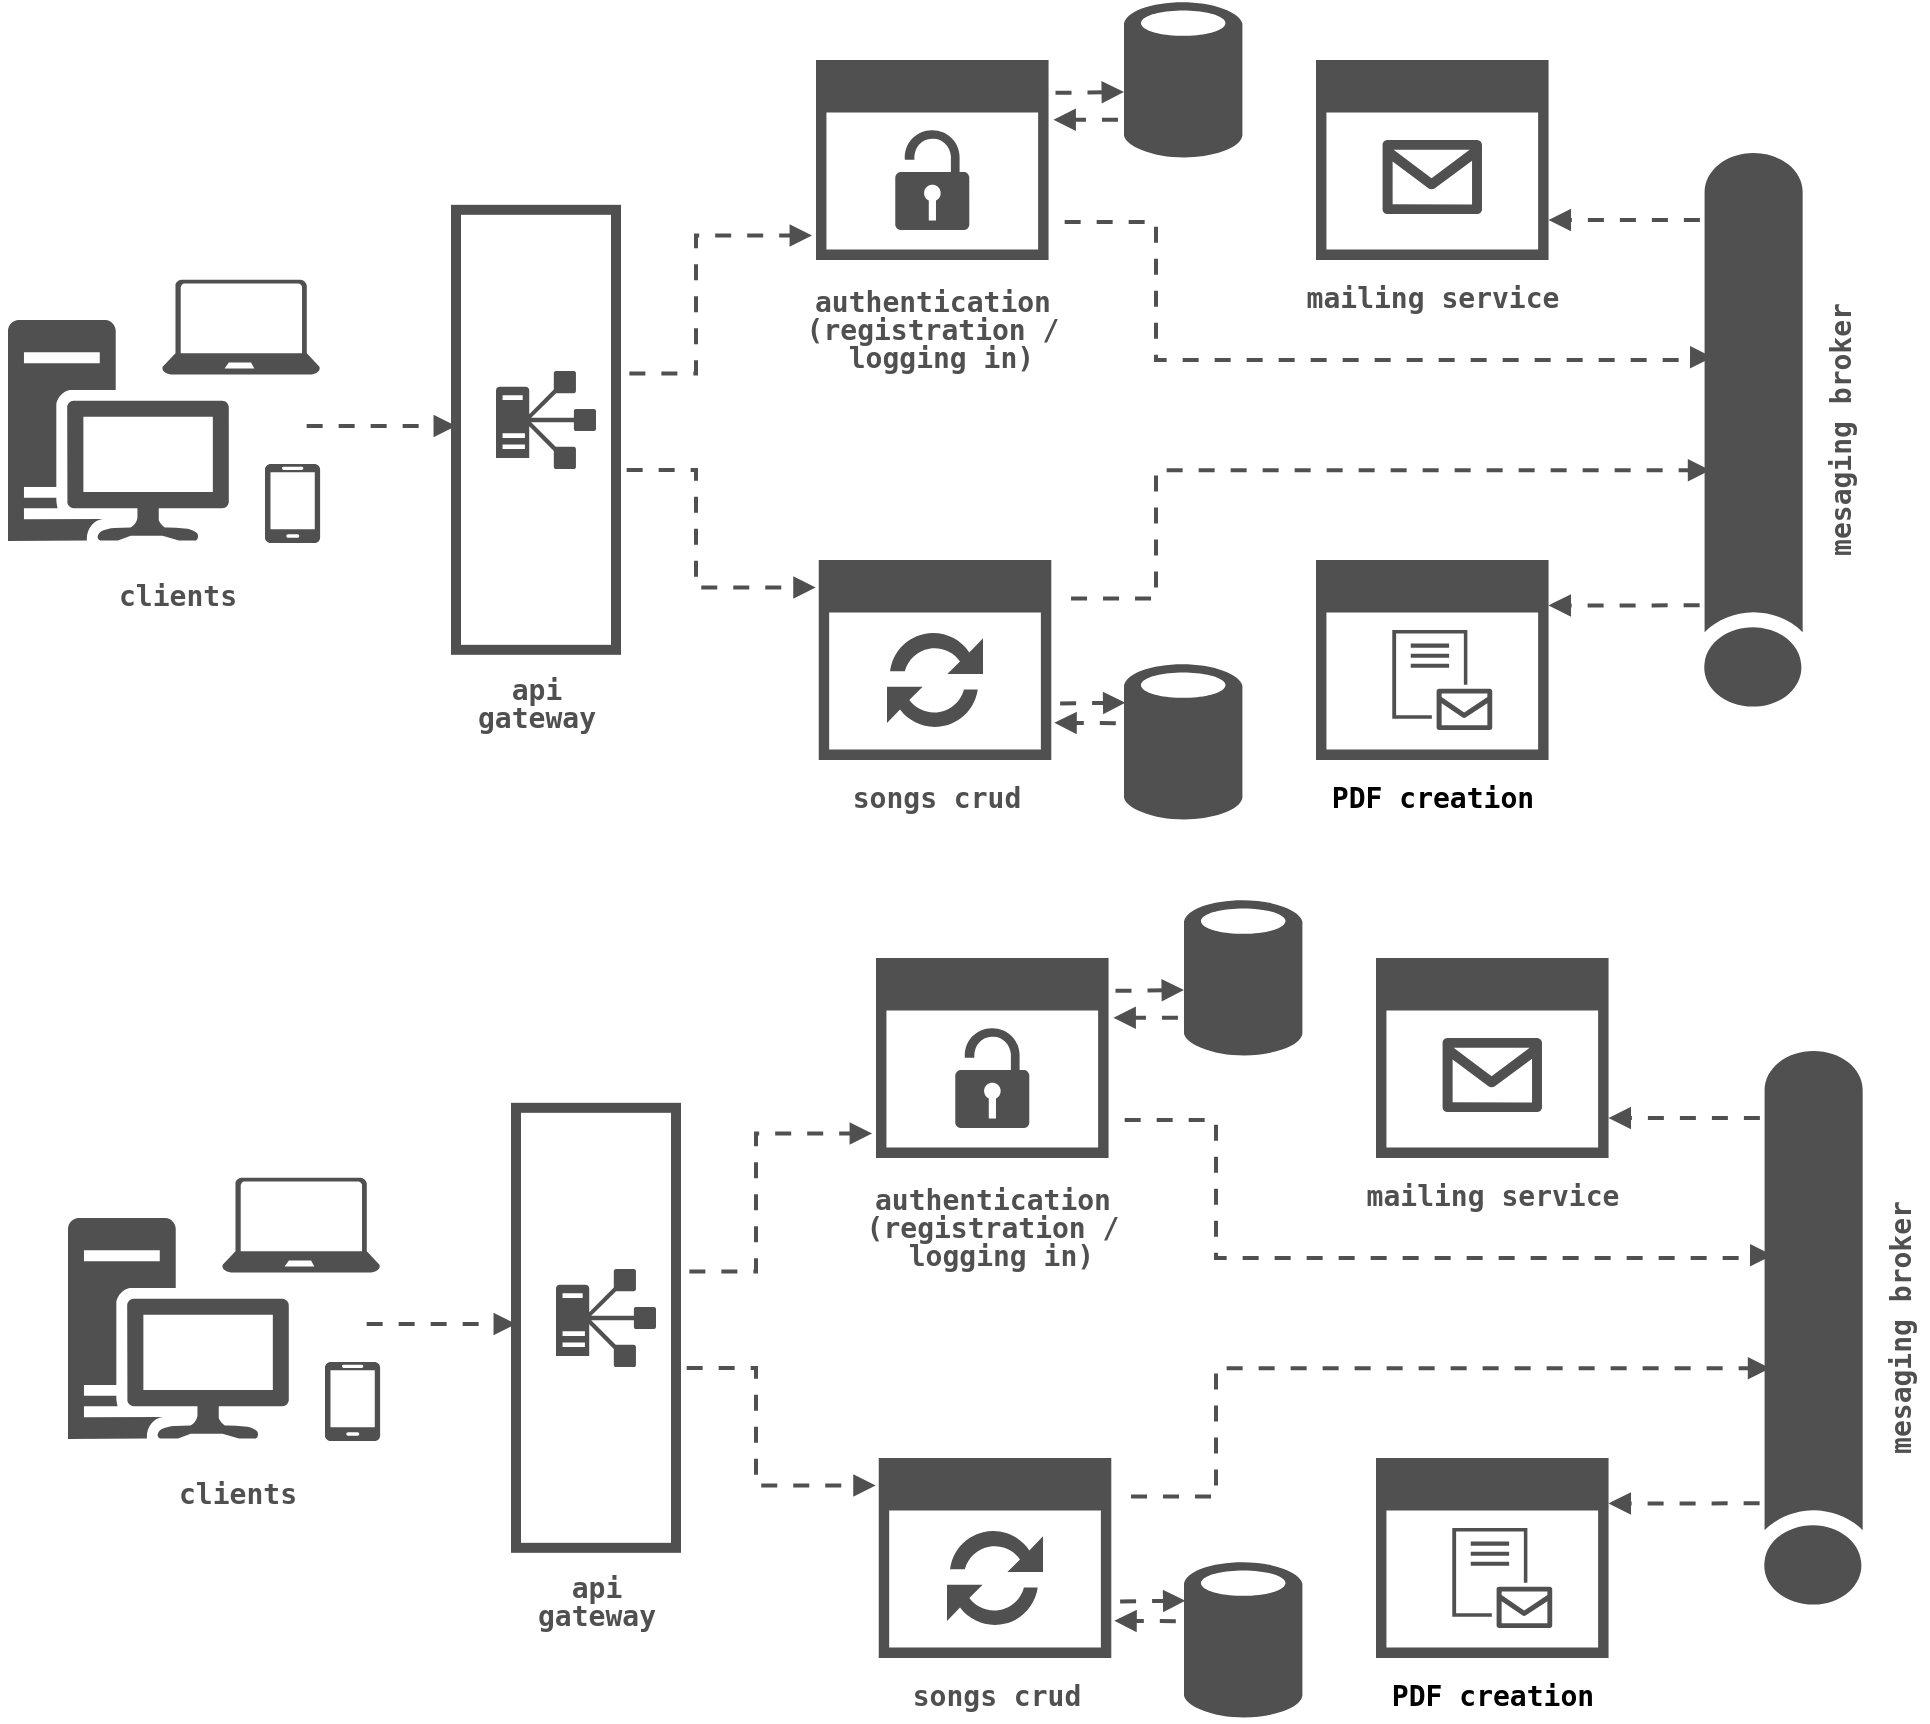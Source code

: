 <mxfile version="24.8.3">
  <diagram name="Strona-1" id="vcoBxP-8ElhmNKkCleeB">
    <mxGraphModel dx="1988" dy="1266" grid="1" gridSize="10" guides="1" tooltips="1" connect="1" arrows="1" fold="1" page="1" pageScale="1" pageWidth="1169" pageHeight="827" math="0" shadow="0">
      <root>
        <mxCell id="0" />
        <mxCell id="1" parent="0" />
        <mxCell id="fyAdcoN2OvKrnN1PbXqD-10" value="&lt;pre style=&quot;line-height: 0%;&quot;&gt;&lt;font color=&quot;#505050&quot; style=&quot;font-size: 14px;&quot;&gt;&lt;b&gt;mesaging broker&lt;/b&gt;&lt;/font&gt;&lt;/pre&gt;" style="sketch=0;aspect=fixed;pointerEvents=1;shadow=0;dashed=0;html=1;strokeColor=none;labelPosition=center;verticalLabelPosition=bottom;verticalAlign=top;align=center;fillColor=#505050;shape=mxgraph.mscae.general.tunnel;rotation=-90;" vertex="1" parent="1">
          <mxGeometry x="848" y="371" width="276.84" height="49.83" as="geometry" />
        </mxCell>
        <mxCell id="fyAdcoN2OvKrnN1PbXqD-61" value="" style="group" vertex="1" connectable="0" parent="1">
          <mxGeometry x="768" y="211" width="116.28" height="100" as="geometry" />
        </mxCell>
        <mxCell id="fyAdcoN2OvKrnN1PbXqD-38" value="&lt;pre style=&quot;line-height: 0px;&quot;&gt;&lt;span style=&quot;font-size: 14px;&quot;&gt;&lt;b&gt;&lt;font color=&quot;#505050&quot;&gt;mailing service&lt;/font&gt;&lt;/b&gt;&lt;/span&gt;&lt;/pre&gt;" style="sketch=0;aspect=fixed;pointerEvents=1;shadow=0;dashed=0;html=1;strokeColor=none;labelPosition=center;verticalLabelPosition=bottom;verticalAlign=top;align=center;fillColor=#505050;shape=mxgraph.mscae.enterprise.application_blank;movable=1;resizable=1;rotatable=1;deletable=1;editable=1;locked=0;connectable=1;" vertex="1" parent="fyAdcoN2OvKrnN1PbXqD-61">
          <mxGeometry width="116.28" height="100" as="geometry" />
        </mxCell>
        <mxCell id="fyAdcoN2OvKrnN1PbXqD-37" value="" style="sketch=0;aspect=fixed;pointerEvents=1;shadow=0;dashed=0;html=1;strokeColor=none;labelPosition=center;verticalLabelPosition=bottom;verticalAlign=top;align=center;fillColor=#505050;shape=mxgraph.azure.message2;" vertex="1" parent="fyAdcoN2OvKrnN1PbXqD-61">
          <mxGeometry x="33.14" y="40" width="50" height="37" as="geometry" />
        </mxCell>
        <mxCell id="fyAdcoN2OvKrnN1PbXqD-64" value="" style="group" vertex="1" connectable="0" parent="1">
          <mxGeometry x="768" y="461" width="116.28" height="100" as="geometry" />
        </mxCell>
        <mxCell id="fyAdcoN2OvKrnN1PbXqD-60" value="&lt;pre style=&quot;line-height: 0px;&quot;&gt;&lt;span style=&quot;font-size: 14px;&quot;&gt;&lt;b&gt;PDF creation&lt;/b&gt;&lt;/span&gt;&lt;/pre&gt;" style="sketch=0;aspect=fixed;pointerEvents=1;shadow=0;dashed=0;html=1;strokeColor=none;labelPosition=center;verticalLabelPosition=bottom;verticalAlign=top;align=center;fillColor=#505050;shape=mxgraph.mscae.enterprise.application_blank" vertex="1" parent="fyAdcoN2OvKrnN1PbXqD-64">
          <mxGeometry width="116.28" height="100" as="geometry" />
        </mxCell>
        <mxCell id="fyAdcoN2OvKrnN1PbXqD-62" value="" style="sketch=0;pointerEvents=1;shadow=0;dashed=0;html=1;strokeColor=none;labelPosition=center;verticalLabelPosition=bottom;verticalAlign=top;align=center;fillColor=#505050;shape=mxgraph.mscae.intune.intune_email_profiles" vertex="1" parent="fyAdcoN2OvKrnN1PbXqD-64">
          <mxGeometry x="38.14" y="35" width="50" height="50" as="geometry" />
        </mxCell>
        <mxCell id="fyAdcoN2OvKrnN1PbXqD-65" value="" style="group" vertex="1" connectable="0" parent="1">
          <mxGeometry x="519.37" y="461" width="211.83" height="131" as="geometry" />
        </mxCell>
        <mxCell id="fyAdcoN2OvKrnN1PbXqD-8" value="" style="sketch=0;aspect=fixed;pointerEvents=1;shadow=0;dashed=0;html=1;strokeColor=none;labelPosition=center;verticalLabelPosition=bottom;verticalAlign=top;align=center;fillColor=#505050;shape=mxgraph.mscae.enterprise.database_generic" vertex="1" parent="fyAdcoN2OvKrnN1PbXqD-65">
          <mxGeometry x="152.63" y="51" width="59.2" height="80" as="geometry" />
        </mxCell>
        <mxCell id="fyAdcoN2OvKrnN1PbXqD-23" value="" style="edgeStyle=none;orthogonalLoop=1;jettySize=auto;html=1;rounded=0;entryX=0.012;entryY=0.254;entryDx=0;entryDy=0;entryPerimeter=0;exitX=0.992;exitY=0.718;exitDx=0;exitDy=0;exitPerimeter=0;strokeColor=#505050;targetPerimeterSpacing=1;sourcePerimeterSpacing=1;flowAnimation=1;shadow=0;startArrow=none;startFill=0;endArrow=block;endFill=1;strokeWidth=2;" edge="1" parent="fyAdcoN2OvKrnN1PbXqD-65" source="fyAdcoN2OvKrnN1PbXqD-51" target="fyAdcoN2OvKrnN1PbXqD-8">
          <mxGeometry width="100" relative="1" as="geometry">
            <mxPoint x="113.63" y="71" as="sourcePoint" />
            <mxPoint x="168.63" y="31" as="targetPoint" />
            <Array as="points" />
          </mxGeometry>
        </mxCell>
        <mxCell id="fyAdcoN2OvKrnN1PbXqD-26" value="" style="edgeStyle=none;orthogonalLoop=1;jettySize=auto;html=1;rounded=0;entryX=1.013;entryY=0.814;entryDx=0;entryDy=0;entryPerimeter=0;exitX=0.021;exitY=0.383;exitDx=0;exitDy=0;exitPerimeter=0;strokeColor=#505050;targetPerimeterSpacing=1;sourcePerimeterSpacing=1;flowAnimation=1;shadow=0;startArrow=none;startFill=0;endArrow=block;endFill=1;strokeWidth=2;" edge="1" parent="fyAdcoN2OvKrnN1PbXqD-65" source="fyAdcoN2OvKrnN1PbXqD-8" target="fyAdcoN2OvKrnN1PbXqD-51">
          <mxGeometry width="100" relative="1" as="geometry">
            <mxPoint x="98.63" y="81" as="sourcePoint" />
            <mxPoint x="198.63" y="81" as="targetPoint" />
            <Array as="points" />
          </mxGeometry>
        </mxCell>
        <mxCell id="fyAdcoN2OvKrnN1PbXqD-56" value="" style="group" vertex="1" connectable="0" parent="fyAdcoN2OvKrnN1PbXqD-65">
          <mxGeometry width="116.28" height="100" as="geometry" />
        </mxCell>
        <mxCell id="fyAdcoN2OvKrnN1PbXqD-51" value="&lt;pre style=&quot;line-height: 0px;&quot;&gt;&lt;span style=&quot;font-size: 14px;&quot;&gt;&lt;b&gt;&lt;font color=&quot;#505050&quot;&gt;songs crud&lt;/font&gt;&lt;/b&gt;&lt;/span&gt;&lt;/pre&gt;" style="sketch=0;aspect=fixed;pointerEvents=1;shadow=0;dashed=0;html=1;strokeColor=none;labelPosition=center;verticalLabelPosition=bottom;verticalAlign=top;align=center;fillColor=#505050;shape=mxgraph.mscae.enterprise.application_blank" vertex="1" parent="fyAdcoN2OvKrnN1PbXqD-56">
          <mxGeometry width="116.28" height="100" as="geometry" />
        </mxCell>
        <mxCell id="fyAdcoN2OvKrnN1PbXqD-53" value="" style="sketch=0;pointerEvents=1;shadow=0;dashed=0;html=1;strokeColor=none;labelPosition=center;verticalLabelPosition=bottom;verticalAlign=top;align=center;fillColor=#505050;shape=mxgraph.mscae.intune.update" vertex="1" parent="fyAdcoN2OvKrnN1PbXqD-56">
          <mxGeometry x="34.14" y="35" width="48" height="50" as="geometry" />
        </mxCell>
        <mxCell id="fyAdcoN2OvKrnN1PbXqD-66" value="" style="group" vertex="1" connectable="0" parent="1">
          <mxGeometry x="518" y="181" width="213.2" height="130" as="geometry" />
        </mxCell>
        <mxCell id="fyAdcoN2OvKrnN1PbXqD-27" value="" style="sketch=0;aspect=fixed;pointerEvents=1;shadow=0;dashed=0;html=1;strokeColor=none;labelPosition=center;verticalLabelPosition=bottom;verticalAlign=top;align=center;fillColor=#505050;shape=mxgraph.mscae.enterprise.database_generic" vertex="1" parent="fyAdcoN2OvKrnN1PbXqD-66">
          <mxGeometry x="154" width="59.2" height="80" as="geometry" />
        </mxCell>
        <mxCell id="fyAdcoN2OvKrnN1PbXqD-29" value="" style="edgeStyle=none;orthogonalLoop=1;jettySize=auto;html=1;rounded=0;exitX=0.984;exitY=0.165;exitDx=0;exitDy=0;exitPerimeter=0;strokeColor=#505050;targetPerimeterSpacing=1;sourcePerimeterSpacing=1;flowAnimation=1;shadow=0;startArrow=none;startFill=0;endArrow=block;endFill=1;strokeWidth=2;" edge="1" parent="fyAdcoN2OvKrnN1PbXqD-66" source="fyAdcoN2OvKrnN1PbXqD-45">
          <mxGeometry width="100" relative="1" as="geometry">
            <mxPoint x="115" y="90" as="sourcePoint" />
            <mxPoint x="154" y="46" as="targetPoint" />
            <Array as="points" />
          </mxGeometry>
        </mxCell>
        <mxCell id="fyAdcoN2OvKrnN1PbXqD-30" value="" style="edgeStyle=none;orthogonalLoop=1;jettySize=auto;html=1;rounded=0;exitX=0.039;exitY=0.749;exitDx=0;exitDy=0;exitPerimeter=0;entryX=1.021;entryY=0.299;entryDx=0;entryDy=0;entryPerimeter=0;strokeColor=#505050;targetPerimeterSpacing=1;sourcePerimeterSpacing=1;flowAnimation=1;shadow=0;startArrow=none;startFill=0;endArrow=block;endFill=1;strokeWidth=2;" edge="1" parent="fyAdcoN2OvKrnN1PbXqD-66" source="fyAdcoN2OvKrnN1PbXqD-27" target="fyAdcoN2OvKrnN1PbXqD-45">
          <mxGeometry width="100" relative="1" as="geometry">
            <mxPoint x="100" y="100" as="sourcePoint" />
            <mxPoint x="115" y="101" as="targetPoint" />
            <Array as="points" />
          </mxGeometry>
        </mxCell>
        <mxCell id="fyAdcoN2OvKrnN1PbXqD-54" value="" style="group" vertex="1" connectable="0" parent="fyAdcoN2OvKrnN1PbXqD-66">
          <mxGeometry y="30" width="116.28" height="100" as="geometry" />
        </mxCell>
        <mxCell id="fyAdcoN2OvKrnN1PbXqD-45" value="&lt;pre style=&quot;line-height: 0px; font-size: 14px;&quot;&gt;&lt;pre style=&quot;line-height: 0px;&quot;&gt;&lt;span style=&quot;&quot;&gt;&lt;b&gt;&lt;font style=&quot;font-size: 14px;&quot; color=&quot;#505050&quot;&gt;authentication&lt;/font&gt;&lt;/b&gt;&lt;/span&gt;&lt;/pre&gt;&lt;pre style=&quot;line-height: 0px;&quot;&gt;&lt;span style=&quot;&quot;&gt;&lt;b&gt;&lt;font style=&quot;font-size: 14px;&quot; color=&quot;#505050&quot;&gt;(registration /&lt;/font&gt;&lt;/b&gt;&lt;/span&gt;&lt;/pre&gt;&lt;pre style=&quot;line-height: 0px;&quot;&gt;&lt;span style=&quot;&quot;&gt;&lt;b&gt;&lt;font style=&quot;font-size: 14px;&quot; color=&quot;#505050&quot;&gt; logging in)&lt;/font&gt;&lt;/b&gt;&lt;/span&gt;&lt;/pre&gt;&lt;/pre&gt;" style="sketch=0;aspect=fixed;pointerEvents=1;shadow=0;dashed=0;html=1;strokeColor=none;labelPosition=center;verticalLabelPosition=bottom;verticalAlign=top;align=center;fillColor=#505050;shape=mxgraph.mscae.enterprise.application_blank" vertex="1" parent="fyAdcoN2OvKrnN1PbXqD-54">
          <mxGeometry width="116.28" height="100" as="geometry" />
        </mxCell>
        <mxCell id="fyAdcoN2OvKrnN1PbXqD-46" value="" style="sketch=0;aspect=fixed;pointerEvents=1;shadow=0;dashed=0;html=1;strokeColor=none;labelPosition=center;verticalLabelPosition=bottom;verticalAlign=top;align=center;fillColor=#505050;shape=mxgraph.mscae.enterprise.lock_unlocked" vertex="1" parent="fyAdcoN2OvKrnN1PbXqD-54">
          <mxGeometry x="39.64" y="35" width="37" height="50" as="geometry" />
        </mxCell>
        <mxCell id="fyAdcoN2OvKrnN1PbXqD-73" value="" style="group" vertex="1" connectable="0" parent="1">
          <mxGeometry x="120" y="320.83" width="150" height="120" as="geometry" />
        </mxCell>
        <mxCell id="fyAdcoN2OvKrnN1PbXqD-86" value="" style="group" vertex="1" connectable="0" parent="fyAdcoN2OvKrnN1PbXqD-73">
          <mxGeometry x="-6" width="156.053" height="131.644" as="geometry" />
        </mxCell>
        <mxCell id="fyAdcoN2OvKrnN1PbXqD-4" value="" style="sketch=0;aspect=fixed;pointerEvents=1;shadow=0;dashed=0;html=1;strokeColor=none;labelPosition=center;verticalLabelPosition=bottom;verticalAlign=top;align=center;fillColor=#505050;shape=mxgraph.azure.laptop" vertex="1" parent="fyAdcoN2OvKrnN1PbXqD-86">
          <mxGeometry x="77.053" width="78.947" height="47.368" as="geometry" />
        </mxCell>
        <mxCell id="fyAdcoN2OvKrnN1PbXqD-5" value="&lt;pre&gt;&lt;font color=&quot;#505050&quot; style=&quot;font-size: 14px;&quot;&gt;&lt;b&gt;       clients&lt;/b&gt;&lt;/font&gt;&lt;/pre&gt;" style="sketch=0;aspect=fixed;pointerEvents=1;shadow=0;dashed=0;html=1;strokeColor=none;labelPosition=center;verticalLabelPosition=bottom;verticalAlign=top;align=center;fillColor=#505050;shape=mxgraph.mscae.enterprise.workstation_client" vertex="1" parent="fyAdcoN2OvKrnN1PbXqD-86">
          <mxGeometry y="20.17" width="110.526" height="110.526" as="geometry" />
        </mxCell>
        <mxCell id="fyAdcoN2OvKrnN1PbXqD-6" value="" style="sketch=0;aspect=fixed;pointerEvents=1;shadow=0;dashed=0;html=1;strokeColor=none;labelPosition=center;verticalLabelPosition=bottom;verticalAlign=top;align=center;fillColor=#505050;shape=mxgraph.azure.mobile" vertex="1" parent="fyAdcoN2OvKrnN1PbXqD-86">
          <mxGeometry x="128.421" y="92.17" width="27.632" height="39.474" as="geometry" />
        </mxCell>
        <mxCell id="fyAdcoN2OvKrnN1PbXqD-74" value="" style="edgeStyle=orthogonalEdgeStyle;orthogonalLoop=1;jettySize=auto;html=1;rounded=0;entryX=-0.017;entryY=0.877;entryDx=0;entryDy=0;entryPerimeter=0;exitX=1.017;exitY=0.372;exitDx=0;exitDy=0;exitPerimeter=0;strokeColor=#505050;flowAnimation=1;endArrow=block;endFill=1;strokeWidth=2;" edge="1" parent="1" source="fyAdcoN2OvKrnN1PbXqD-81" target="fyAdcoN2OvKrnN1PbXqD-45">
          <mxGeometry width="80" relative="1" as="geometry">
            <mxPoint x="268" y="331" as="sourcePoint" />
            <mxPoint x="528" y="325.83" as="targetPoint" />
            <Array as="points">
              <mxPoint x="458" y="368" />
              <mxPoint x="458" y="299" />
            </Array>
          </mxGeometry>
        </mxCell>
        <mxCell id="fyAdcoN2OvKrnN1PbXqD-76" value="" style="edgeStyle=orthogonalEdgeStyle;orthogonalLoop=1;jettySize=auto;html=1;rounded=0;exitX=0.183;exitY=0.073;exitDx=0;exitDy=0;exitPerimeter=0;strokeColor=#505050;flowAnimation=1;endArrow=block;endFill=1;strokeWidth=2;" edge="1" parent="1" source="fyAdcoN2OvKrnN1PbXqD-10" target="fyAdcoN2OvKrnN1PbXqD-60">
          <mxGeometry width="80" relative="1" as="geometry">
            <mxPoint x="928" y="511" as="sourcePoint" />
            <mxPoint x="928" y="531" as="targetPoint" />
            <Array as="points">
              <mxPoint x="908" y="484" />
              <mxPoint x="908" y="484" />
            </Array>
          </mxGeometry>
        </mxCell>
        <mxCell id="fyAdcoN2OvKrnN1PbXqD-77" value="" style="edgeStyle=orthogonalEdgeStyle;orthogonalLoop=1;jettySize=auto;html=1;rounded=0;exitX=0.183;exitY=0.073;exitDx=0;exitDy=0;exitPerimeter=0;strokeColor=#505050;flowAnimation=1;endArrow=block;endFill=1;strokeWidth=2;" edge="1" parent="1">
          <mxGeometry width="80" relative="1" as="geometry">
            <mxPoint x="965.28" y="291" as="sourcePoint" />
            <mxPoint x="884.28" y="291" as="targetPoint" />
            <Array as="points">
              <mxPoint x="908.28" y="291" />
              <mxPoint x="908.28" y="291" />
            </Array>
          </mxGeometry>
        </mxCell>
        <mxCell id="fyAdcoN2OvKrnN1PbXqD-79" value="" style="edgeStyle=orthogonalEdgeStyle;orthogonalLoop=1;jettySize=auto;html=1;rounded=0;flowAnimation=1;endArrow=block;endFill=1;entryX=0.631;entryY=0.095;entryDx=0;entryDy=0;entryPerimeter=0;strokeColor=#505050;strokeWidth=2;" edge="1" parent="1" target="fyAdcoN2OvKrnN1PbXqD-10">
          <mxGeometry width="80" relative="1" as="geometry">
            <mxPoint x="638" y="291" as="sourcePoint" />
            <mxPoint x="958" y="361" as="targetPoint" />
            <Array as="points">
              <mxPoint x="638" y="292" />
              <mxPoint x="688" y="292" />
              <mxPoint x="688" y="361" />
              <mxPoint x="958" y="361" />
              <mxPoint x="958" y="360" />
            </Array>
          </mxGeometry>
        </mxCell>
        <mxCell id="fyAdcoN2OvKrnN1PbXqD-80" style="edgeStyle=orthogonalEdgeStyle;rounded=0;orthogonalLoop=1;jettySize=auto;html=1;exitX=1.039;exitY=0.193;exitDx=0;exitDy=0;exitPerimeter=0;entryX=0.427;entryY=0.073;entryDx=0;entryDy=0;entryPerimeter=0;startArrow=none;startFill=0;endArrow=block;endFill=1;flowAnimation=1;strokeColor=#505050;strokeWidth=2;" edge="1" parent="1" source="fyAdcoN2OvKrnN1PbXqD-51" target="fyAdcoN2OvKrnN1PbXqD-10">
          <mxGeometry relative="1" as="geometry">
            <Array as="points">
              <mxPoint x="688" y="480" />
              <mxPoint x="688" y="416" />
            </Array>
          </mxGeometry>
        </mxCell>
        <mxCell id="fyAdcoN2OvKrnN1PbXqD-81" value="" style="whiteSpace=wrap;html=1;strokeWidth=5;strokeColor=#505050;" vertex="1" parent="1">
          <mxGeometry x="338" y="285.91" width="80" height="220" as="geometry" />
        </mxCell>
        <mxCell id="fyAdcoN2OvKrnN1PbXqD-82" value="" style="sketch=0;pointerEvents=1;shadow=0;dashed=0;html=1;strokeColor=none;labelPosition=center;verticalLabelPosition=bottom;verticalAlign=top;align=center;fillColor=#505050;shape=mxgraph.mscae.oms.dependency_monitor" vertex="1" parent="1">
          <mxGeometry x="358" y="366.5" width="50" height="49" as="geometry" />
        </mxCell>
        <mxCell id="fyAdcoN2OvKrnN1PbXqD-83" value="&lt;pre style=&quot;line-height: 0%;&quot;&gt;&lt;font size=&quot;1&quot; color=&quot;#505050&quot;&gt;&lt;b style=&quot;font-size: 14px;&quot;&gt;api&lt;/b&gt;&lt;/font&gt;&lt;/pre&gt;&lt;pre style=&quot;line-height: 0%;&quot;&gt;&lt;font size=&quot;1&quot; color=&quot;#505050&quot;&gt;&lt;b style=&quot;font-size: 14px;&quot;&gt;gateway&lt;/b&gt;&lt;/font&gt;&lt;/pre&gt;" style="text;html=1;align=center;verticalAlign=middle;resizable=0;points=[];autosize=1;strokeColor=none;fillColor=none;" vertex="1" parent="1">
          <mxGeometry x="338" y="508" width="80" height="50" as="geometry" />
        </mxCell>
        <mxCell id="fyAdcoN2OvKrnN1PbXqD-85" value="" style="edgeStyle=orthogonalEdgeStyle;orthogonalLoop=1;jettySize=auto;html=1;rounded=0;entryX=-0.013;entryY=0.137;entryDx=0;entryDy=0;entryPerimeter=0;strokeColor=#505050;flowAnimation=1;endArrow=block;endFill=1;strokeWidth=2;" edge="1" parent="1" target="fyAdcoN2OvKrnN1PbXqD-51">
          <mxGeometry width="80" relative="1" as="geometry">
            <mxPoint x="418" y="416" as="sourcePoint" />
            <mxPoint x="515" y="346.5" as="targetPoint" />
            <Array as="points">
              <mxPoint x="458" y="416" />
              <mxPoint x="458" y="475" />
            </Array>
          </mxGeometry>
        </mxCell>
        <mxCell id="fyAdcoN2OvKrnN1PbXqD-87" value="" style="edgeStyle=none;orthogonalLoop=1;jettySize=auto;html=1;rounded=0;flowAnimation=1;endArrow=block;endFill=1;strokeColor=#505050;strokeWidth=2;" edge="1" parent="1">
          <mxGeometry width="80" relative="1" as="geometry">
            <mxPoint x="258" y="394" as="sourcePoint" />
            <mxPoint x="338" y="394" as="targetPoint" />
            <Array as="points" />
          </mxGeometry>
        </mxCell>
        <mxCell id="fyAdcoN2OvKrnN1PbXqD-96" value="&lt;pre style=&quot;line-height: 0%;&quot;&gt;&lt;font color=&quot;#505050&quot; style=&quot;font-size: 14px;&quot;&gt;&lt;b&gt;mesaging broker&lt;/b&gt;&lt;/font&gt;&lt;/pre&gt;" style="sketch=0;aspect=fixed;pointerEvents=1;shadow=0;dashed=0;html=1;strokeColor=none;labelPosition=center;verticalLabelPosition=bottom;verticalAlign=top;align=center;fillColor=#505050;shape=mxgraph.mscae.general.tunnel;rotation=-90;" vertex="1" parent="1">
          <mxGeometry x="878" y="820" width="276.84" height="49.83" as="geometry" />
        </mxCell>
        <mxCell id="fyAdcoN2OvKrnN1PbXqD-97" value="" style="group" vertex="1" connectable="0" parent="1">
          <mxGeometry x="798" y="660" width="116.28" height="100" as="geometry" />
        </mxCell>
        <mxCell id="fyAdcoN2OvKrnN1PbXqD-98" value="&lt;pre style=&quot;line-height: 0px;&quot;&gt;&lt;span style=&quot;font-size: 14px;&quot;&gt;&lt;b&gt;&lt;font color=&quot;#505050&quot;&gt;mailing service&lt;/font&gt;&lt;/b&gt;&lt;/span&gt;&lt;/pre&gt;" style="sketch=0;aspect=fixed;pointerEvents=1;shadow=0;dashed=0;html=1;strokeColor=none;labelPosition=center;verticalLabelPosition=bottom;verticalAlign=top;align=center;fillColor=#505050;shape=mxgraph.mscae.enterprise.application_blank;movable=1;resizable=1;rotatable=1;deletable=1;editable=1;locked=0;connectable=1;" vertex="1" parent="fyAdcoN2OvKrnN1PbXqD-97">
          <mxGeometry width="116.28" height="100" as="geometry" />
        </mxCell>
        <mxCell id="fyAdcoN2OvKrnN1PbXqD-99" value="" style="sketch=0;aspect=fixed;pointerEvents=1;shadow=0;dashed=0;html=1;strokeColor=none;labelPosition=center;verticalLabelPosition=bottom;verticalAlign=top;align=center;fillColor=#505050;shape=mxgraph.azure.message2;" vertex="1" parent="fyAdcoN2OvKrnN1PbXqD-97">
          <mxGeometry x="33.14" y="40" width="50" height="37" as="geometry" />
        </mxCell>
        <mxCell id="fyAdcoN2OvKrnN1PbXqD-100" value="" style="group" vertex="1" connectable="0" parent="1">
          <mxGeometry x="798" y="910" width="116.28" height="100" as="geometry" />
        </mxCell>
        <mxCell id="fyAdcoN2OvKrnN1PbXqD-101" value="&lt;pre style=&quot;line-height: 0px;&quot;&gt;&lt;span style=&quot;font-size: 14px;&quot;&gt;&lt;b&gt;PDF creation&lt;/b&gt;&lt;/span&gt;&lt;/pre&gt;" style="sketch=0;aspect=fixed;pointerEvents=1;shadow=0;dashed=0;html=1;strokeColor=none;labelPosition=center;verticalLabelPosition=bottom;verticalAlign=top;align=center;fillColor=#505050;shape=mxgraph.mscae.enterprise.application_blank" vertex="1" parent="fyAdcoN2OvKrnN1PbXqD-100">
          <mxGeometry width="116.28" height="100" as="geometry" />
        </mxCell>
        <mxCell id="fyAdcoN2OvKrnN1PbXqD-102" value="" style="sketch=0;pointerEvents=1;shadow=0;dashed=0;html=1;strokeColor=none;labelPosition=center;verticalLabelPosition=bottom;verticalAlign=top;align=center;fillColor=#505050;shape=mxgraph.mscae.intune.intune_email_profiles" vertex="1" parent="fyAdcoN2OvKrnN1PbXqD-100">
          <mxGeometry x="38.14" y="35" width="50" height="50" as="geometry" />
        </mxCell>
        <mxCell id="fyAdcoN2OvKrnN1PbXqD-103" value="" style="group" vertex="1" connectable="0" parent="1">
          <mxGeometry x="549.37" y="910" width="211.83" height="131" as="geometry" />
        </mxCell>
        <mxCell id="fyAdcoN2OvKrnN1PbXqD-104" value="" style="sketch=0;aspect=fixed;pointerEvents=1;shadow=0;dashed=0;html=1;strokeColor=none;labelPosition=center;verticalLabelPosition=bottom;verticalAlign=top;align=center;fillColor=#505050;shape=mxgraph.mscae.enterprise.database_generic" vertex="1" parent="fyAdcoN2OvKrnN1PbXqD-103">
          <mxGeometry x="152.63" y="51" width="59.2" height="80" as="geometry" />
        </mxCell>
        <mxCell id="fyAdcoN2OvKrnN1PbXqD-105" value="" style="edgeStyle=none;orthogonalLoop=1;jettySize=auto;html=1;rounded=0;entryX=0.012;entryY=0.254;entryDx=0;entryDy=0;entryPerimeter=0;exitX=0.992;exitY=0.718;exitDx=0;exitDy=0;exitPerimeter=0;strokeColor=#505050;targetPerimeterSpacing=1;sourcePerimeterSpacing=1;flowAnimation=1;shadow=0;startArrow=none;startFill=0;endArrow=block;endFill=1;strokeWidth=2;" edge="1" parent="fyAdcoN2OvKrnN1PbXqD-103" source="fyAdcoN2OvKrnN1PbXqD-108" target="fyAdcoN2OvKrnN1PbXqD-104">
          <mxGeometry width="100" relative="1" as="geometry">
            <mxPoint x="113.63" y="71" as="sourcePoint" />
            <mxPoint x="168.63" y="31" as="targetPoint" />
            <Array as="points" />
          </mxGeometry>
        </mxCell>
        <mxCell id="fyAdcoN2OvKrnN1PbXqD-106" value="" style="edgeStyle=none;orthogonalLoop=1;jettySize=auto;html=1;rounded=0;entryX=1.013;entryY=0.814;entryDx=0;entryDy=0;entryPerimeter=0;exitX=0.021;exitY=0.383;exitDx=0;exitDy=0;exitPerimeter=0;strokeColor=#505050;targetPerimeterSpacing=1;sourcePerimeterSpacing=1;flowAnimation=1;shadow=0;startArrow=none;startFill=0;endArrow=block;endFill=1;strokeWidth=2;" edge="1" parent="fyAdcoN2OvKrnN1PbXqD-103" source="fyAdcoN2OvKrnN1PbXqD-104" target="fyAdcoN2OvKrnN1PbXqD-108">
          <mxGeometry width="100" relative="1" as="geometry">
            <mxPoint x="98.63" y="81" as="sourcePoint" />
            <mxPoint x="198.63" y="81" as="targetPoint" />
            <Array as="points" />
          </mxGeometry>
        </mxCell>
        <mxCell id="fyAdcoN2OvKrnN1PbXqD-107" value="" style="group" vertex="1" connectable="0" parent="fyAdcoN2OvKrnN1PbXqD-103">
          <mxGeometry width="116.28" height="100" as="geometry" />
        </mxCell>
        <mxCell id="fyAdcoN2OvKrnN1PbXqD-108" value="&lt;pre style=&quot;line-height: 0px;&quot;&gt;&lt;span style=&quot;font-size: 14px;&quot;&gt;&lt;b&gt;&lt;font color=&quot;#505050&quot;&gt;songs crud&lt;/font&gt;&lt;/b&gt;&lt;/span&gt;&lt;/pre&gt;" style="sketch=0;aspect=fixed;pointerEvents=1;shadow=0;dashed=0;html=1;strokeColor=none;labelPosition=center;verticalLabelPosition=bottom;verticalAlign=top;align=center;fillColor=#505050;shape=mxgraph.mscae.enterprise.application_blank" vertex="1" parent="fyAdcoN2OvKrnN1PbXqD-107">
          <mxGeometry width="116.28" height="100" as="geometry" />
        </mxCell>
        <mxCell id="fyAdcoN2OvKrnN1PbXqD-109" value="" style="sketch=0;pointerEvents=1;shadow=0;dashed=0;html=1;strokeColor=none;labelPosition=center;verticalLabelPosition=bottom;verticalAlign=top;align=center;fillColor=#505050;shape=mxgraph.mscae.intune.update" vertex="1" parent="fyAdcoN2OvKrnN1PbXqD-107">
          <mxGeometry x="34.14" y="35" width="48" height="50" as="geometry" />
        </mxCell>
        <mxCell id="fyAdcoN2OvKrnN1PbXqD-110" value="" style="group" vertex="1" connectable="0" parent="1">
          <mxGeometry x="548" y="630" width="213.2" height="130" as="geometry" />
        </mxCell>
        <mxCell id="fyAdcoN2OvKrnN1PbXqD-111" value="" style="sketch=0;aspect=fixed;pointerEvents=1;shadow=0;dashed=0;html=1;strokeColor=none;labelPosition=center;verticalLabelPosition=bottom;verticalAlign=top;align=center;fillColor=#505050;shape=mxgraph.mscae.enterprise.database_generic" vertex="1" parent="fyAdcoN2OvKrnN1PbXqD-110">
          <mxGeometry x="154" width="59.2" height="80" as="geometry" />
        </mxCell>
        <mxCell id="fyAdcoN2OvKrnN1PbXqD-112" value="" style="edgeStyle=none;orthogonalLoop=1;jettySize=auto;html=1;rounded=0;exitX=0.984;exitY=0.165;exitDx=0;exitDy=0;exitPerimeter=0;strokeColor=#505050;targetPerimeterSpacing=1;sourcePerimeterSpacing=1;flowAnimation=1;shadow=0;startArrow=none;startFill=0;endArrow=block;endFill=1;strokeWidth=2;" edge="1" parent="fyAdcoN2OvKrnN1PbXqD-110" source="fyAdcoN2OvKrnN1PbXqD-115">
          <mxGeometry width="100" relative="1" as="geometry">
            <mxPoint x="115" y="90" as="sourcePoint" />
            <mxPoint x="154" y="46" as="targetPoint" />
            <Array as="points" />
          </mxGeometry>
        </mxCell>
        <mxCell id="fyAdcoN2OvKrnN1PbXqD-113" value="" style="edgeStyle=none;orthogonalLoop=1;jettySize=auto;html=1;rounded=0;exitX=0.039;exitY=0.749;exitDx=0;exitDy=0;exitPerimeter=0;entryX=1.021;entryY=0.299;entryDx=0;entryDy=0;entryPerimeter=0;strokeColor=#505050;targetPerimeterSpacing=1;sourcePerimeterSpacing=1;flowAnimation=1;shadow=0;startArrow=none;startFill=0;endArrow=block;endFill=1;strokeWidth=2;" edge="1" parent="fyAdcoN2OvKrnN1PbXqD-110" source="fyAdcoN2OvKrnN1PbXqD-111" target="fyAdcoN2OvKrnN1PbXqD-115">
          <mxGeometry width="100" relative="1" as="geometry">
            <mxPoint x="100" y="100" as="sourcePoint" />
            <mxPoint x="115" y="101" as="targetPoint" />
            <Array as="points" />
          </mxGeometry>
        </mxCell>
        <mxCell id="fyAdcoN2OvKrnN1PbXqD-114" value="" style="group" vertex="1" connectable="0" parent="fyAdcoN2OvKrnN1PbXqD-110">
          <mxGeometry y="30" width="116.28" height="100" as="geometry" />
        </mxCell>
        <mxCell id="fyAdcoN2OvKrnN1PbXqD-115" value="&lt;pre style=&quot;line-height: 0px; font-size: 14px;&quot;&gt;&lt;pre style=&quot;line-height: 0px;&quot;&gt;&lt;span style=&quot;&quot;&gt;&lt;b&gt;&lt;font style=&quot;font-size: 14px;&quot; color=&quot;#505050&quot;&gt;authentication&lt;/font&gt;&lt;/b&gt;&lt;/span&gt;&lt;/pre&gt;&lt;pre style=&quot;line-height: 0px;&quot;&gt;&lt;span style=&quot;&quot;&gt;&lt;b&gt;&lt;font style=&quot;font-size: 14px;&quot; color=&quot;#505050&quot;&gt;(registration /&lt;/font&gt;&lt;/b&gt;&lt;/span&gt;&lt;/pre&gt;&lt;pre style=&quot;line-height: 0px;&quot;&gt;&lt;span style=&quot;&quot;&gt;&lt;b&gt;&lt;font style=&quot;font-size: 14px;&quot; color=&quot;#505050&quot;&gt; logging in)&lt;/font&gt;&lt;/b&gt;&lt;/span&gt;&lt;/pre&gt;&lt;/pre&gt;" style="sketch=0;aspect=fixed;pointerEvents=1;shadow=0;dashed=0;html=1;strokeColor=none;labelPosition=center;verticalLabelPosition=bottom;verticalAlign=top;align=center;fillColor=#505050;shape=mxgraph.mscae.enterprise.application_blank" vertex="1" parent="fyAdcoN2OvKrnN1PbXqD-114">
          <mxGeometry width="116.28" height="100" as="geometry" />
        </mxCell>
        <mxCell id="fyAdcoN2OvKrnN1PbXqD-116" value="" style="sketch=0;aspect=fixed;pointerEvents=1;shadow=0;dashed=0;html=1;strokeColor=none;labelPosition=center;verticalLabelPosition=bottom;verticalAlign=top;align=center;fillColor=#505050;shape=mxgraph.mscae.enterprise.lock_unlocked" vertex="1" parent="fyAdcoN2OvKrnN1PbXqD-114">
          <mxGeometry x="39.64" y="35" width="37" height="50" as="geometry" />
        </mxCell>
        <mxCell id="fyAdcoN2OvKrnN1PbXqD-117" value="" style="group" vertex="1" connectable="0" parent="1">
          <mxGeometry x="150" y="769.83" width="150" height="120" as="geometry" />
        </mxCell>
        <mxCell id="fyAdcoN2OvKrnN1PbXqD-118" value="" style="group" vertex="1" connectable="0" parent="fyAdcoN2OvKrnN1PbXqD-117">
          <mxGeometry x="-6" width="156.053" height="131.644" as="geometry" />
        </mxCell>
        <mxCell id="fyAdcoN2OvKrnN1PbXqD-119" value="" style="sketch=0;aspect=fixed;pointerEvents=1;shadow=0;dashed=0;html=1;strokeColor=none;labelPosition=center;verticalLabelPosition=bottom;verticalAlign=top;align=center;fillColor=#505050;shape=mxgraph.azure.laptop" vertex="1" parent="fyAdcoN2OvKrnN1PbXqD-118">
          <mxGeometry x="77.053" width="78.947" height="47.368" as="geometry" />
        </mxCell>
        <mxCell id="fyAdcoN2OvKrnN1PbXqD-120" value="&lt;pre&gt;&lt;font color=&quot;#505050&quot; style=&quot;font-size: 14px;&quot;&gt;&lt;b&gt;       clients&lt;/b&gt;&lt;/font&gt;&lt;/pre&gt;" style="sketch=0;aspect=fixed;pointerEvents=1;shadow=0;dashed=0;html=1;strokeColor=none;labelPosition=center;verticalLabelPosition=bottom;verticalAlign=top;align=center;fillColor=#505050;shape=mxgraph.mscae.enterprise.workstation_client" vertex="1" parent="fyAdcoN2OvKrnN1PbXqD-118">
          <mxGeometry y="20.17" width="110.526" height="110.526" as="geometry" />
        </mxCell>
        <mxCell id="fyAdcoN2OvKrnN1PbXqD-121" value="" style="sketch=0;aspect=fixed;pointerEvents=1;shadow=0;dashed=0;html=1;strokeColor=none;labelPosition=center;verticalLabelPosition=bottom;verticalAlign=top;align=center;fillColor=#505050;shape=mxgraph.azure.mobile" vertex="1" parent="fyAdcoN2OvKrnN1PbXqD-118">
          <mxGeometry x="128.421" y="92.17" width="27.632" height="39.474" as="geometry" />
        </mxCell>
        <mxCell id="fyAdcoN2OvKrnN1PbXqD-122" value="" style="edgeStyle=orthogonalEdgeStyle;orthogonalLoop=1;jettySize=auto;html=1;rounded=0;entryX=-0.017;entryY=0.877;entryDx=0;entryDy=0;entryPerimeter=0;exitX=1.017;exitY=0.372;exitDx=0;exitDy=0;exitPerimeter=0;strokeColor=#505050;flowAnimation=1;endArrow=block;endFill=1;strokeWidth=2;" edge="1" parent="1" source="fyAdcoN2OvKrnN1PbXqD-127" target="fyAdcoN2OvKrnN1PbXqD-115">
          <mxGeometry width="80" relative="1" as="geometry">
            <mxPoint x="298" y="780" as="sourcePoint" />
            <mxPoint x="558" y="774.83" as="targetPoint" />
            <Array as="points">
              <mxPoint x="488" y="817" />
              <mxPoint x="488" y="748" />
            </Array>
          </mxGeometry>
        </mxCell>
        <mxCell id="fyAdcoN2OvKrnN1PbXqD-123" value="" style="edgeStyle=orthogonalEdgeStyle;orthogonalLoop=1;jettySize=auto;html=1;rounded=0;exitX=0.183;exitY=0.073;exitDx=0;exitDy=0;exitPerimeter=0;strokeColor=#505050;flowAnimation=1;endArrow=block;endFill=1;strokeWidth=2;" edge="1" parent="1" source="fyAdcoN2OvKrnN1PbXqD-96" target="fyAdcoN2OvKrnN1PbXqD-101">
          <mxGeometry width="80" relative="1" as="geometry">
            <mxPoint x="958" y="960" as="sourcePoint" />
            <mxPoint x="958" y="980" as="targetPoint" />
            <Array as="points">
              <mxPoint x="938" y="933" />
              <mxPoint x="938" y="933" />
            </Array>
          </mxGeometry>
        </mxCell>
        <mxCell id="fyAdcoN2OvKrnN1PbXqD-124" value="" style="edgeStyle=orthogonalEdgeStyle;orthogonalLoop=1;jettySize=auto;html=1;rounded=0;exitX=0.183;exitY=0.073;exitDx=0;exitDy=0;exitPerimeter=0;strokeColor=#505050;flowAnimation=1;endArrow=block;endFill=1;strokeWidth=2;" edge="1" parent="1">
          <mxGeometry width="80" relative="1" as="geometry">
            <mxPoint x="995.28" y="740" as="sourcePoint" />
            <mxPoint x="914.28" y="740" as="targetPoint" />
            <Array as="points">
              <mxPoint x="938.28" y="740" />
              <mxPoint x="938.28" y="740" />
            </Array>
          </mxGeometry>
        </mxCell>
        <mxCell id="fyAdcoN2OvKrnN1PbXqD-125" value="" style="edgeStyle=orthogonalEdgeStyle;orthogonalLoop=1;jettySize=auto;html=1;rounded=0;flowAnimation=1;endArrow=block;endFill=1;entryX=0.631;entryY=0.095;entryDx=0;entryDy=0;entryPerimeter=0;strokeColor=#505050;strokeWidth=2;" edge="1" parent="1" target="fyAdcoN2OvKrnN1PbXqD-96">
          <mxGeometry width="80" relative="1" as="geometry">
            <mxPoint x="668" y="740" as="sourcePoint" />
            <mxPoint x="988" y="810" as="targetPoint" />
            <Array as="points">
              <mxPoint x="668" y="741" />
              <mxPoint x="718" y="741" />
              <mxPoint x="718" y="810" />
              <mxPoint x="988" y="810" />
              <mxPoint x="988" y="809" />
            </Array>
          </mxGeometry>
        </mxCell>
        <mxCell id="fyAdcoN2OvKrnN1PbXqD-126" style="edgeStyle=orthogonalEdgeStyle;rounded=0;orthogonalLoop=1;jettySize=auto;html=1;exitX=1.039;exitY=0.193;exitDx=0;exitDy=0;exitPerimeter=0;entryX=0.427;entryY=0.073;entryDx=0;entryDy=0;entryPerimeter=0;startArrow=none;startFill=0;endArrow=block;endFill=1;flowAnimation=1;strokeColor=#505050;strokeWidth=2;" edge="1" parent="1" source="fyAdcoN2OvKrnN1PbXqD-108" target="fyAdcoN2OvKrnN1PbXqD-96">
          <mxGeometry relative="1" as="geometry">
            <Array as="points">
              <mxPoint x="718" y="929" />
              <mxPoint x="718" y="865" />
            </Array>
          </mxGeometry>
        </mxCell>
        <mxCell id="fyAdcoN2OvKrnN1PbXqD-127" value="" style="whiteSpace=wrap;html=1;strokeWidth=5;strokeColor=#505050;" vertex="1" parent="1">
          <mxGeometry x="368" y="734.91" width="80" height="220" as="geometry" />
        </mxCell>
        <mxCell id="fyAdcoN2OvKrnN1PbXqD-128" value="" style="sketch=0;pointerEvents=1;shadow=0;dashed=0;html=1;strokeColor=none;labelPosition=center;verticalLabelPosition=bottom;verticalAlign=top;align=center;fillColor=#505050;shape=mxgraph.mscae.oms.dependency_monitor" vertex="1" parent="1">
          <mxGeometry x="388" y="815.5" width="50" height="49" as="geometry" />
        </mxCell>
        <mxCell id="fyAdcoN2OvKrnN1PbXqD-129" value="&lt;pre style=&quot;line-height: 0%;&quot;&gt;&lt;font size=&quot;1&quot; color=&quot;#505050&quot;&gt;&lt;b style=&quot;font-size: 14px;&quot;&gt;api&lt;/b&gt;&lt;/font&gt;&lt;/pre&gt;&lt;pre style=&quot;line-height: 0%;&quot;&gt;&lt;font size=&quot;1&quot; color=&quot;#505050&quot;&gt;&lt;b style=&quot;font-size: 14px;&quot;&gt;gateway&lt;/b&gt;&lt;/font&gt;&lt;/pre&gt;" style="text;html=1;align=center;verticalAlign=middle;resizable=0;points=[];autosize=1;strokeColor=none;fillColor=none;" vertex="1" parent="1">
          <mxGeometry x="368" y="957" width="80" height="50" as="geometry" />
        </mxCell>
        <mxCell id="fyAdcoN2OvKrnN1PbXqD-130" value="" style="edgeStyle=orthogonalEdgeStyle;orthogonalLoop=1;jettySize=auto;html=1;rounded=0;entryX=-0.013;entryY=0.137;entryDx=0;entryDy=0;entryPerimeter=0;strokeColor=#505050;flowAnimation=1;endArrow=block;endFill=1;strokeWidth=2;" edge="1" parent="1" target="fyAdcoN2OvKrnN1PbXqD-108">
          <mxGeometry width="80" relative="1" as="geometry">
            <mxPoint x="448" y="865" as="sourcePoint" />
            <mxPoint x="545" y="795.5" as="targetPoint" />
            <Array as="points">
              <mxPoint x="488" y="865" />
              <mxPoint x="488" y="924" />
            </Array>
          </mxGeometry>
        </mxCell>
        <mxCell id="fyAdcoN2OvKrnN1PbXqD-131" value="" style="edgeStyle=none;orthogonalLoop=1;jettySize=auto;html=1;rounded=0;flowAnimation=1;endArrow=block;endFill=1;strokeColor=#505050;strokeWidth=2;" edge="1" parent="1">
          <mxGeometry width="80" relative="1" as="geometry">
            <mxPoint x="288" y="843" as="sourcePoint" />
            <mxPoint x="368" y="843" as="targetPoint" />
            <Array as="points" />
          </mxGeometry>
        </mxCell>
      </root>
    </mxGraphModel>
  </diagram>
</mxfile>
